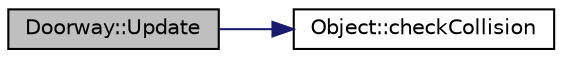 digraph "Doorway::Update"
{
  bgcolor="transparent";
  edge [fontname="Helvetica",fontsize="10",labelfontname="Helvetica",labelfontsize="10"];
  node [fontname="Helvetica",fontsize="10",shape=record];
  rankdir="LR";
  Node1 [label="Doorway::Update",height=0.2,width=0.4,color="black", fillcolor="grey75", style="filled", fontcolor="black"];
  Node1 -> Node2 [color="midnightblue",fontsize="10",style="solid",fontname="Helvetica"];
  Node2 [label="Object::checkCollision",height=0.2,width=0.4,color="black",URL="$classObject.html#ab0f9523e4bdbfa635a079c1cc01f9b8a",tooltip="Collsion checker function. "];
}
